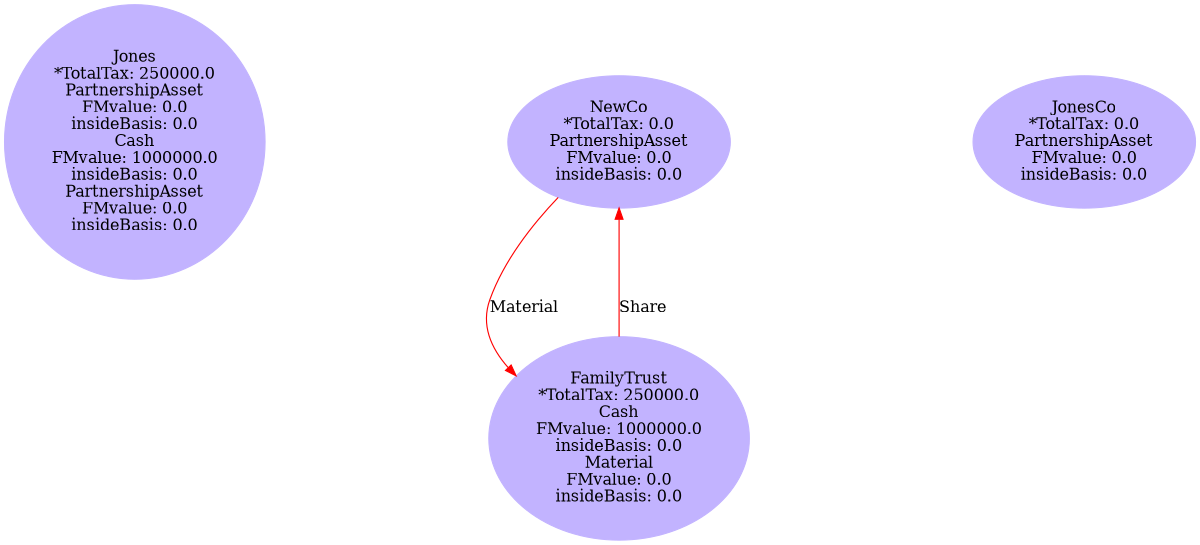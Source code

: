 digraph G {
size="8,8";center=true;nodesep="3.0";node[style=filled,color=".7 .3 1.0"];edge [style=dotted];
Jones[label="Jones\n*TotalTax: 250000.0\nPartnershipAsset\nFMvalue: 0.0\ninsideBasis: 0.0\nCash\nFMvalue: 1000000.0\ninsideBasis: 0.0\nPartnershipAsset\nFMvalue: 0.0\ninsideBasis: 0.0\n"];
NewCo[label="NewCo\n*TotalTax: 0.0\nPartnershipAsset\nFMvalue: 0.0\ninsideBasis: 0.0\n"];
JonesCo[label="JonesCo\n*TotalTax: 0.0\nPartnershipAsset\nFMvalue: 0.0\ninsideBasis: 0.0\n"];
FamilyTrust[label="FamilyTrust\n*TotalTax: 250000.0\nCash\nFMvalue: 1000000.0\ninsideBasis: 0.0\nMaterial\nFMvalue: 0.0\ninsideBasis: 0.0\n"];
edge [color=red,style=filled];
FamilyTrust->NewCo[label="Share"];
NewCo->FamilyTrust[label="Material"];
}
